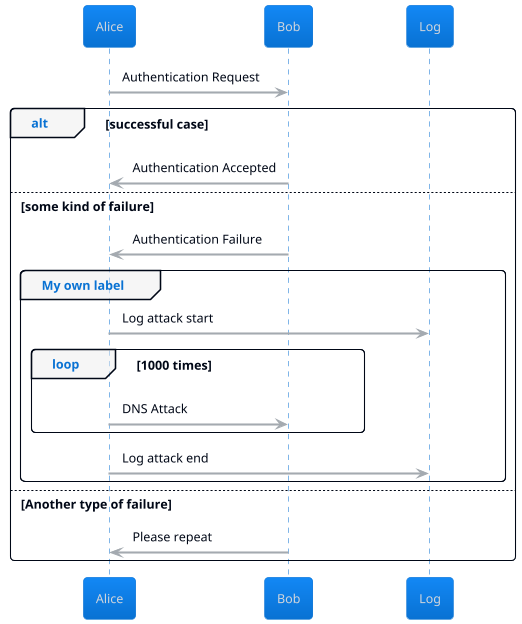 ' Do not edit
' Theme Gallery
' autogenerated by script
'
@startuml
!theme cloudscape-design
Alice -> Bob: Authentication Request

alt successful case

    Bob -> Alice: Authentication Accepted

else some kind of failure

    Bob -> Alice: Authentication Failure
    group My own label
    Alice -> Log : Log attack start
        loop 1000 times
            Alice -> Bob: DNS Attack
        end
    Alice -> Log : Log attack end
    end

else Another type of failure

   Bob -> Alice: Please repeat

end
@enduml
